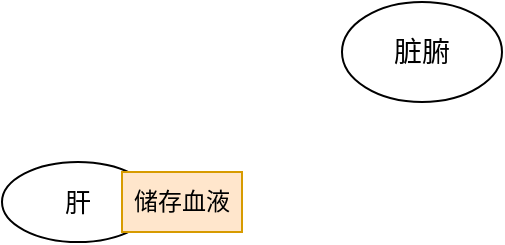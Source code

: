 <mxfile version="22.1.17" type="github">
  <diagram name="第 1 页" id="JK6JBXOP9RQf0usXEJeH">
    <mxGraphModel dx="1050" dy="557" grid="1" gridSize="10" guides="1" tooltips="1" connect="1" arrows="1" fold="1" page="1" pageScale="1" pageWidth="827" pageHeight="1169" math="0" shadow="0">
      <root>
        <mxCell id="0" />
        <mxCell id="1" parent="0" />
        <mxCell id="kIAk1iYzoB-Qb-6D6KU0-1" value="" style="group" vertex="1" connectable="0" parent="1">
          <mxGeometry x="80" y="150" width="120" height="40" as="geometry" />
        </mxCell>
        <mxCell id="kIAk1iYzoB-Qb-6D6KU0-2" value="肝" style="ellipse;whiteSpace=wrap;html=1;fontSize=13;" vertex="1" parent="kIAk1iYzoB-Qb-6D6KU0-1">
          <mxGeometry width="76" height="40" as="geometry" />
        </mxCell>
        <mxCell id="kIAk1iYzoB-Qb-6D6KU0-3" value="" style="endArrow=classic;html=1;rounded=0;exitX=1;exitY=0.5;exitDx=0;exitDy=0;" edge="1" parent="kIAk1iYzoB-Qb-6D6KU0-1" source="kIAk1iYzoB-Qb-6D6KU0-2" target="kIAk1iYzoB-Qb-6D6KU0-4">
          <mxGeometry width="50" height="50" relative="1" as="geometry">
            <mxPoint x="127" y="21" as="sourcePoint" />
            <mxPoint x="272" y="20" as="targetPoint" />
          </mxGeometry>
        </mxCell>
        <mxCell id="kIAk1iYzoB-Qb-6D6KU0-4" value="储存血液" style="text;html=1;strokeColor=#d79b00;fillColor=#ffe6cc;align=center;verticalAlign=middle;whiteSpace=wrap;rounded=0;" vertex="1" parent="kIAk1iYzoB-Qb-6D6KU0-1">
          <mxGeometry x="60" y="5" width="60" height="30" as="geometry" />
        </mxCell>
        <mxCell id="kIAk1iYzoB-Qb-6D6KU0-14" value="脏腑" style="ellipse;whiteSpace=wrap;html=1;fontSize=14;" vertex="1" parent="1">
          <mxGeometry x="250" y="70" width="80" height="50" as="geometry" />
        </mxCell>
      </root>
    </mxGraphModel>
  </diagram>
</mxfile>
